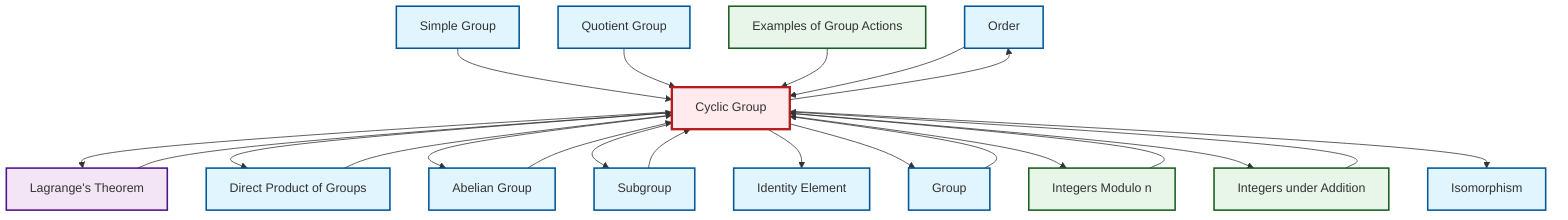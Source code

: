 graph TD
    classDef definition fill:#e1f5fe,stroke:#01579b,stroke-width:2px
    classDef theorem fill:#f3e5f5,stroke:#4a148c,stroke-width:2px
    classDef axiom fill:#fff3e0,stroke:#e65100,stroke-width:2px
    classDef example fill:#e8f5e9,stroke:#1b5e20,stroke-width:2px
    classDef current fill:#ffebee,stroke:#b71c1c,stroke-width:3px
    def-order["Order"]:::definition
    def-identity-element["Identity Element"]:::definition
    ex-integers-addition["Integers under Addition"]:::example
    def-abelian-group["Abelian Group"]:::definition
    thm-lagrange["Lagrange's Theorem"]:::theorem
    def-subgroup["Subgroup"]:::definition
    def-quotient-group["Quotient Group"]:::definition
    def-isomorphism["Isomorphism"]:::definition
    ex-quotient-integers-mod-n["Integers Modulo n"]:::example
    def-cyclic-group["Cyclic Group"]:::definition
    def-direct-product["Direct Product of Groups"]:::definition
    def-group["Group"]:::definition
    def-simple-group["Simple Group"]:::definition
    ex-group-action-examples["Examples of Group Actions"]:::example
    def-cyclic-group --> thm-lagrange
    def-cyclic-group --> def-direct-product
    def-simple-group --> def-cyclic-group
    def-quotient-group --> def-cyclic-group
    def-subgroup --> def-cyclic-group
    ex-group-action-examples --> def-cyclic-group
    def-abelian-group --> def-cyclic-group
    def-cyclic-group --> def-abelian-group
    def-group --> def-cyclic-group
    def-cyclic-group --> def-subgroup
    ex-integers-addition --> def-cyclic-group
    def-cyclic-group --> def-identity-element
    def-cyclic-group --> def-group
    def-cyclic-group --> ex-quotient-integers-mod-n
    def-direct-product --> def-cyclic-group
    thm-lagrange --> def-cyclic-group
    def-cyclic-group --> ex-integers-addition
    def-order --> def-cyclic-group
    def-cyclic-group --> def-isomorphism
    def-cyclic-group --> def-order
    ex-quotient-integers-mod-n --> def-cyclic-group
    class def-cyclic-group current